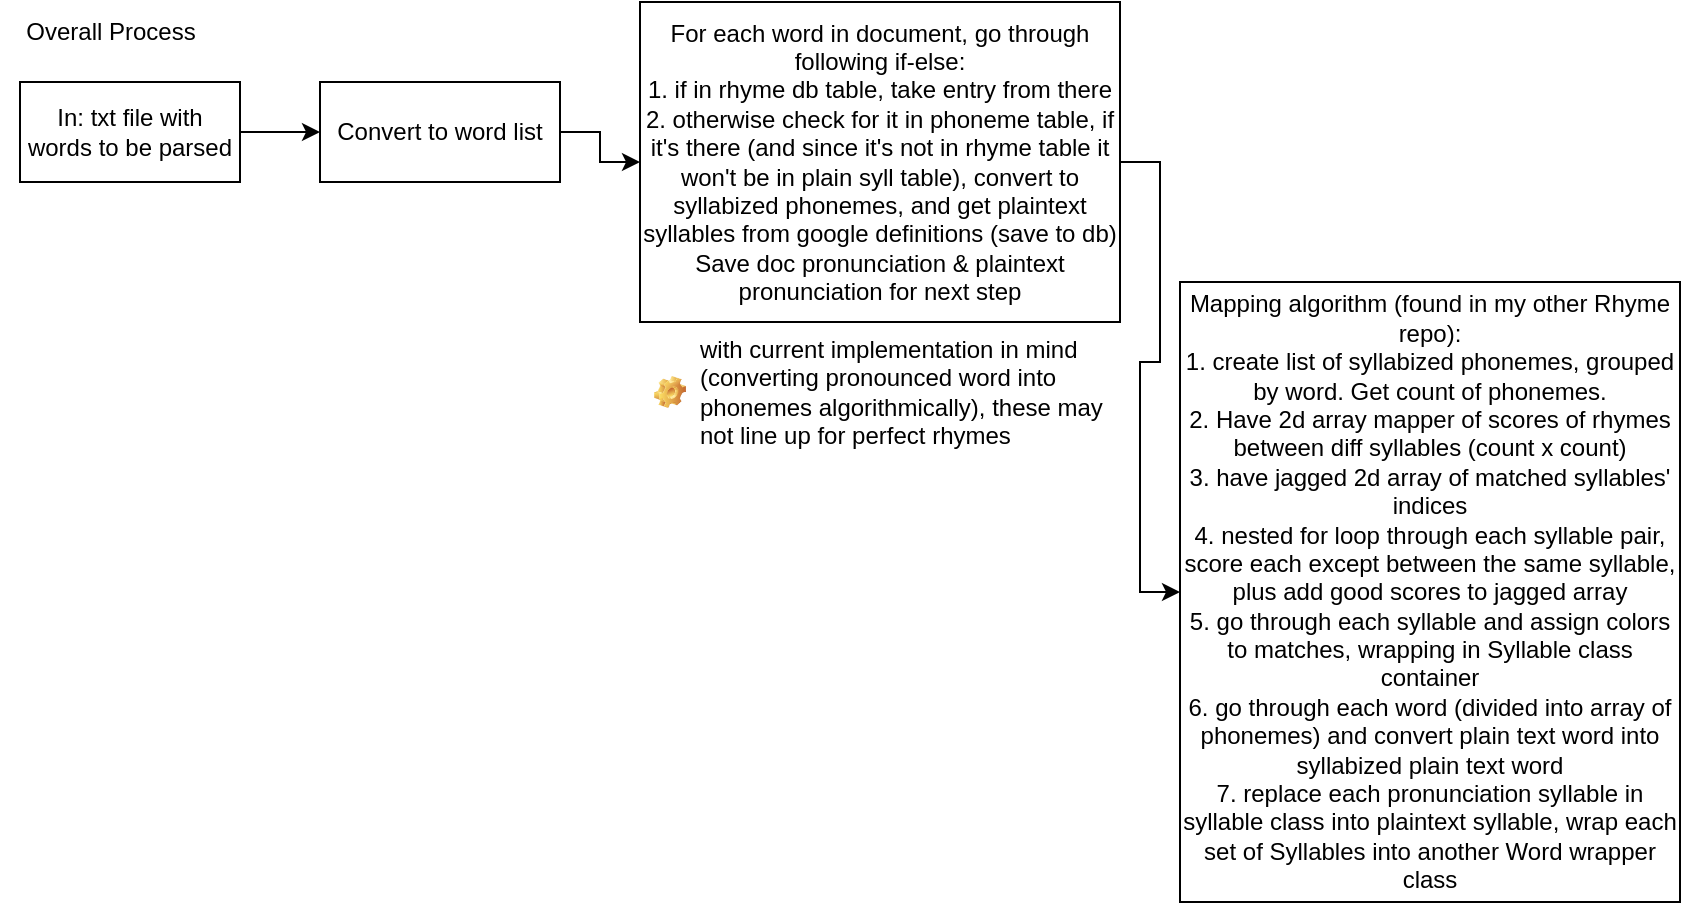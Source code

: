 <mxfile version="26.0.3">
  <diagram name="Page-1" id="9eebaCfnpQd0FRLwicni">
    <mxGraphModel dx="794" dy="446" grid="1" gridSize="10" guides="1" tooltips="1" connect="1" arrows="1" fold="1" page="1" pageScale="1" pageWidth="850" pageHeight="1100" math="0" shadow="0">
      <root>
        <mxCell id="0" />
        <mxCell id="1" parent="0" />
        <mxCell id="3d-8osv7F8x_KJsWAOE--3" style="edgeStyle=orthogonalEdgeStyle;rounded=0;orthogonalLoop=1;jettySize=auto;html=1;" parent="1" source="3d-8osv7F8x_KJsWAOE--2" target="3d-8osv7F8x_KJsWAOE--4" edge="1">
          <mxGeometry relative="1" as="geometry">
            <mxPoint x="200" y="195" as="targetPoint" />
          </mxGeometry>
        </mxCell>
        <mxCell id="3d-8osv7F8x_KJsWAOE--2" value="In: txt file with words to be parsed" style="html=1;whiteSpace=wrap;" parent="1" vertex="1">
          <mxGeometry x="10" y="50" width="110" height="50" as="geometry" />
        </mxCell>
        <mxCell id="3d-8osv7F8x_KJsWAOE--6" value="" style="edgeStyle=orthogonalEdgeStyle;rounded=0;orthogonalLoop=1;jettySize=auto;html=1;" parent="1" source="3d-8osv7F8x_KJsWAOE--4" target="3d-8osv7F8x_KJsWAOE--5" edge="1">
          <mxGeometry relative="1" as="geometry" />
        </mxCell>
        <mxCell id="3d-8osv7F8x_KJsWAOE--4" value="Convert to word list" style="html=1;whiteSpace=wrap;" parent="1" vertex="1">
          <mxGeometry x="160" y="50" width="120" height="50" as="geometry" />
        </mxCell>
        <mxCell id="3d-8osv7F8x_KJsWAOE--10" value="" style="edgeStyle=orthogonalEdgeStyle;rounded=0;orthogonalLoop=1;jettySize=auto;html=1;" parent="1" source="3d-8osv7F8x_KJsWAOE--5" target="3d-8osv7F8x_KJsWAOE--9" edge="1">
          <mxGeometry relative="1" as="geometry" />
        </mxCell>
        <mxCell id="3d-8osv7F8x_KJsWAOE--5" value="For each word in document, go through following if-else:&lt;div&gt;1. if in rhyme db table, take entry from there&lt;/div&gt;&lt;div&gt;2. otherwise check for it in phoneme table, if it&#39;s there (and since it&#39;s not in rhyme table it won&#39;t be in plain syll table), convert to syllabized phonemes, and get plaintext syllables from google definitions (save to db)&lt;/div&gt;&lt;div&gt;Save doc pronunciation &amp;amp; plaintext pronunciation for next step&lt;/div&gt;" style="html=1;whiteSpace=wrap;" parent="1" vertex="1">
          <mxGeometry x="320" y="10" width="240" height="160" as="geometry" />
        </mxCell>
        <mxCell id="3d-8osv7F8x_KJsWAOE--9" value="Mapping algorithm (found in my other Rhyme repo):&lt;div&gt;1. create list of syllabized phonemes, grouped by word. Get count of phonemes.&lt;/div&gt;&lt;div&gt;2. Have 2d array mapper of scores of rhymes between diff syllables (count x count)&lt;/div&gt;&lt;div&gt;3. have jagged 2d array of matched syllables&#39; indices&lt;/div&gt;&lt;div&gt;4. nested for loop through each syllable pair, score each except between the same syllable, plus add good scores to jagged array&lt;/div&gt;&lt;div&gt;5. go through each syllable and assign colors to matches, wrapping in Syllable class container&lt;/div&gt;&lt;div&gt;6. go through each word (divided into array of phonemes) and convert plain text word into syllabized plain text word&lt;/div&gt;&lt;div&gt;7. replace each pronunciation syllable in syllable class into plaintext syllable, wrap each set of Syllables into another Word wrapper class&lt;/div&gt;" style="html=1;whiteSpace=wrap;" parent="1" vertex="1">
          <mxGeometry x="590" y="150" width="250" height="310" as="geometry" />
        </mxCell>
        <mxCell id="3d-8osv7F8x_KJsWAOE--11" value="with current implementation in mind (converting pronounced word into phonemes algorithmically), these may not line up for perfect rhymes" style="label;fontStyle=0;strokeColor=none;fillColor=none;align=left;verticalAlign=top;overflow=hidden;spacingLeft=28;spacingRight=4;rotatable=0;points=[[0,0.5],[1,0.5]];portConstraint=eastwest;imageWidth=16;imageHeight=16;whiteSpace=wrap;html=1;image=img/clipart/Gear_128x128.png" parent="1" vertex="1">
          <mxGeometry x="320" y="170" width="237.5" height="70" as="geometry" />
        </mxCell>
        <mxCell id="j_Riq5m-mpxCWQmBjOR4-1" value="Overall Process" style="text;html=1;align=center;verticalAlign=middle;resizable=0;points=[];autosize=1;strokeColor=none;fillColor=none;" vertex="1" parent="1">
          <mxGeometry y="10" width="110" height="30" as="geometry" />
        </mxCell>
      </root>
    </mxGraphModel>
  </diagram>
</mxfile>
